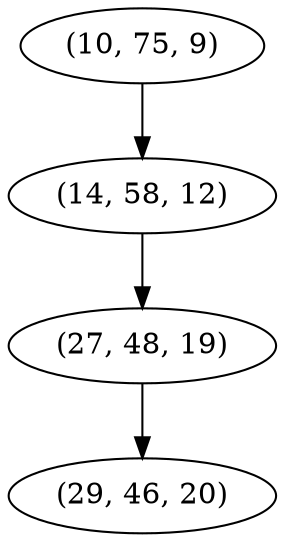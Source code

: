 digraph tree {
    "(10, 75, 9)";
    "(14, 58, 12)";
    "(27, 48, 19)";
    "(29, 46, 20)";
    "(10, 75, 9)" -> "(14, 58, 12)";
    "(14, 58, 12)" -> "(27, 48, 19)";
    "(27, 48, 19)" -> "(29, 46, 20)";
}
